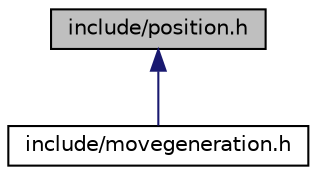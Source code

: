 digraph "include/position.h"
{
 // LATEX_PDF_SIZE
  edge [fontname="Helvetica",fontsize="10",labelfontname="Helvetica",labelfontsize="10"];
  node [fontname="Helvetica",fontsize="10",shape=record];
  Node1 [label="include/position.h",height=0.2,width=0.4,color="black", fillcolor="grey75", style="filled", fontcolor="black",tooltip="File containing the definition of the Position class and the various enums used to describe a chess p..."];
  Node1 -> Node2 [dir="back",color="midnightblue",fontsize="10",style="solid",fontname="Helvetica"];
  Node2 [label="include/movegeneration.h",height=0.2,width=0.4,color="black", fillcolor="white", style="filled",URL="$movegeneration_8h.html",tooltip="File containing the definition of the functions used to generate all the pseudo legals moves in a giv..."];
}
